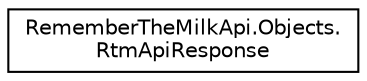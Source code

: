 digraph "Graphical Class Hierarchy"
{
 // LATEX_PDF_SIZE
  edge [fontname="Helvetica",fontsize="10",labelfontname="Helvetica",labelfontsize="10"];
  node [fontname="Helvetica",fontsize="10",shape=record];
  rankdir="LR";
  Node0 [label="RememberTheMilkApi.Objects.\lRtmApiResponse",height=0.2,width=0.4,color="black", fillcolor="white", style="filled",URL="$class_remember_the_milk_api_1_1_objects_1_1_rtm_api_response.html",tooltip=" "];
}
